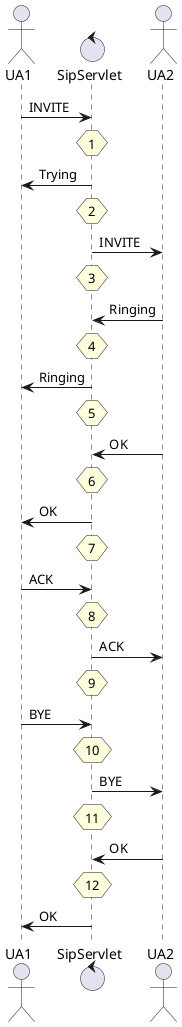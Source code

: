 @startuml
actor UA1
control SipServlet
actor UA2

UA1 -> SipServlet: INVITE             
hnote over SipServlet: 1
UA1 <- SipServlet: Trying
hnote over SipServlet: 2
UA2 <- SipServlet: INVITE
hnote over SipServlet: 3
UA2 -> SipServlet: Ringing
hnote over SipServlet: 4
UA1 <- SipServlet: Ringing
hnote over SipServlet: 5
UA2 -> SipServlet: OK
hnote over SipServlet: 6
UA1 <- SipServlet: OK
hnote over SipServlet: 7
UA1 -> SipServlet: ACK
hnote over SipServlet: 8
UA2 <- SipServlet: ACK
hnote over SipServlet: 9

UA1 -> SipServlet: BYE
hnote over SipServlet: 10
UA2 <- SipServlet: BYE
hnote over SipServlet: 11
UA2 -> SipServlet: OK
hnote over SipServlet: 12
UA1 <- SipServlet: OK
@enduml
